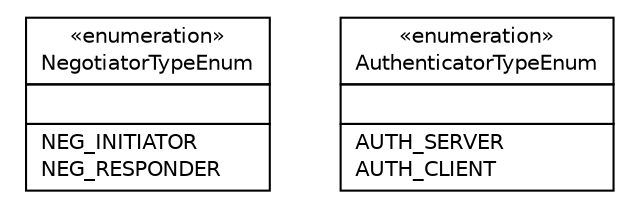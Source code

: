 #!/usr/local/bin/dot
#
# Class diagram 
# Generated by UMLGraph version R5_6 (http://www.umlgraph.org/)
#

digraph G {
	edge [fontname="Helvetica",fontsize=10,labelfontname="Helvetica",labelfontsize=10];
	node [fontname="Helvetica",fontsize=10,shape=plaintext];
	nodesep=0.25;
	ranksep=0.5;
	// org.ietf.nea.pt.socket.enums.NegotiatorTypeEnum
	c196 [label=<<table title="org.ietf.nea.pt.socket.enums.NegotiatorTypeEnum" border="0" cellborder="1" cellspacing="0" cellpadding="2" port="p" href="./NegotiatorTypeEnum.html">
		<tr><td><table border="0" cellspacing="0" cellpadding="1">
<tr><td align="center" balign="center"> &#171;enumeration&#187; </td></tr>
<tr><td align="center" balign="center"> NegotiatorTypeEnum </td></tr>
		</table></td></tr>
		<tr><td><table border="0" cellspacing="0" cellpadding="1">
<tr><td align="left" balign="left">  </td></tr>
		</table></td></tr>
		<tr><td><table border="0" cellspacing="0" cellpadding="1">
<tr><td align="left" balign="left"> NEG_INITIATOR </td></tr>
<tr><td align="left" balign="left"> NEG_RESPONDER </td></tr>
		</table></td></tr>
		</table>>, URL="./NegotiatorTypeEnum.html", fontname="Helvetica", fontcolor="black", fontsize=10.0];
	// org.ietf.nea.pt.socket.enums.AuthenticatorTypeEnum
	c197 [label=<<table title="org.ietf.nea.pt.socket.enums.AuthenticatorTypeEnum" border="0" cellborder="1" cellspacing="0" cellpadding="2" port="p" href="./AuthenticatorTypeEnum.html">
		<tr><td><table border="0" cellspacing="0" cellpadding="1">
<tr><td align="center" balign="center"> &#171;enumeration&#187; </td></tr>
<tr><td align="center" balign="center"> AuthenticatorTypeEnum </td></tr>
		</table></td></tr>
		<tr><td><table border="0" cellspacing="0" cellpadding="1">
<tr><td align="left" balign="left">  </td></tr>
		</table></td></tr>
		<tr><td><table border="0" cellspacing="0" cellpadding="1">
<tr><td align="left" balign="left"> AUTH_SERVER </td></tr>
<tr><td align="left" balign="left"> AUTH_CLIENT </td></tr>
		</table></td></tr>
		</table>>, URL="./AuthenticatorTypeEnum.html", fontname="Helvetica", fontcolor="black", fontsize=10.0];
}

